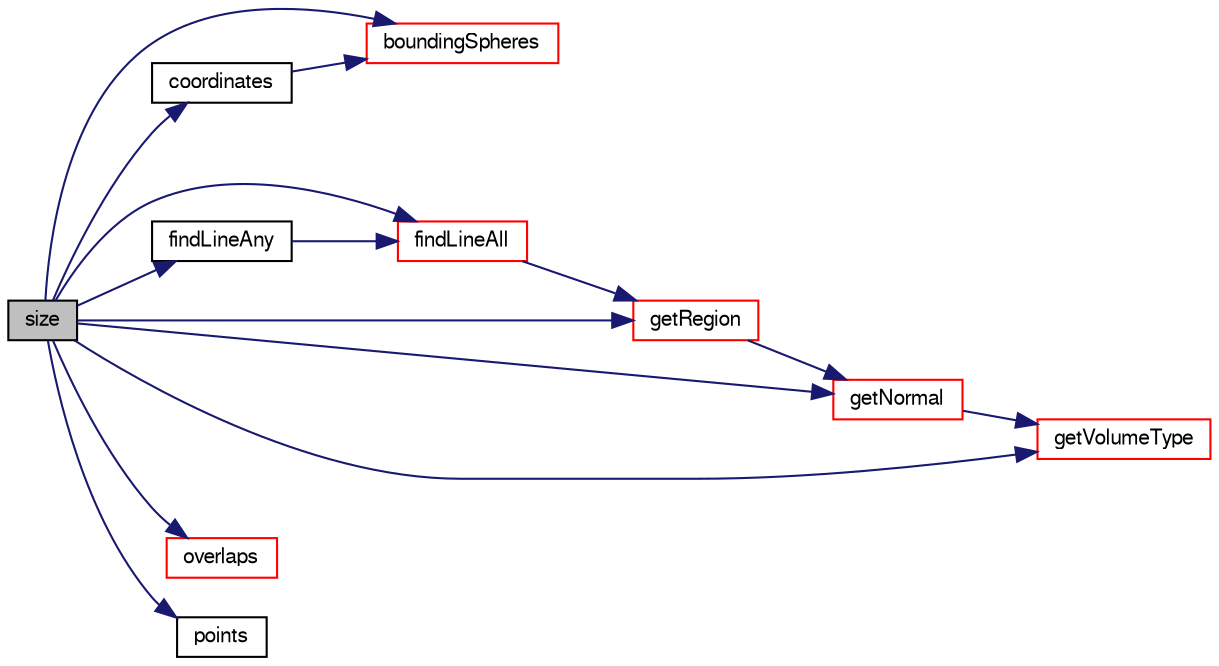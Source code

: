 digraph "size"
{
  bgcolor="transparent";
  edge [fontname="FreeSans",fontsize="10",labelfontname="FreeSans",labelfontsize="10"];
  node [fontname="FreeSans",fontsize="10",shape=record];
  rankdir="LR";
  Node17 [label="size",height=0.2,width=0.4,color="black", fillcolor="grey75", style="filled", fontcolor="black"];
  Node17 -> Node18 [color="midnightblue",fontsize="10",style="solid",fontname="FreeSans"];
  Node18 [label="boundingSpheres",height=0.2,width=0.4,color="red",URL="$a25226.html#a4f9baf018af105a4cd6d9c008d4d04ec",tooltip="Get bounding spheres (centre and radius squared), one per element. "];
  Node17 -> Node25 [color="midnightblue",fontsize="10",style="solid",fontname="FreeSans"];
  Node25 [label="coordinates",height=0.2,width=0.4,color="black",URL="$a25226.html#ad938704f9b1700904bb272de893ceacb",tooltip="Get representative set of element coordinates. "];
  Node25 -> Node18 [color="midnightblue",fontsize="10",style="solid",fontname="FreeSans"];
  Node17 -> Node26 [color="midnightblue",fontsize="10",style="solid",fontname="FreeSans"];
  Node26 [label="findLineAll",height=0.2,width=0.4,color="red",URL="$a25226.html#a32c00098bc496f0cc93bf1aebc19ee49",tooltip="Get all intersections in order from start to end. "];
  Node26 -> Node29 [color="midnightblue",fontsize="10",style="solid",fontname="FreeSans"];
  Node29 [label="getRegion",height=0.2,width=0.4,color="red",URL="$a25226.html#ab2bcdcc4dd1bdb5a9e1d1025292bdf24",tooltip="From a set of points and indices get the region. "];
  Node29 -> Node30 [color="midnightblue",fontsize="10",style="solid",fontname="FreeSans"];
  Node30 [label="getNormal",height=0.2,width=0.4,color="red",URL="$a25226.html#aa9abdb9ffe5f3cb1c2992ccb3bcc9e48",tooltip="From a set of points and indices get the normal. "];
  Node30 -> Node31 [color="midnightblue",fontsize="10",style="solid",fontname="FreeSans"];
  Node31 [label="getVolumeType",height=0.2,width=0.4,color="red",URL="$a25226.html#a1d3ba31549036f01425643d189858d2a",tooltip="Determine type (inside/outside/mixed) for point. unknown if. "];
  Node17 -> Node79 [color="midnightblue",fontsize="10",style="solid",fontname="FreeSans"];
  Node79 [label="findLineAny",height=0.2,width=0.4,color="black",URL="$a25226.html#a3cb961eda9c4705631ac1b5b1ca29b97",tooltip="Return any intersection on segment from start to end. "];
  Node79 -> Node26 [color="midnightblue",fontsize="10",style="solid",fontname="FreeSans"];
  Node17 -> Node30 [color="midnightblue",fontsize="10",style="solid",fontname="FreeSans"];
  Node17 -> Node29 [color="midnightblue",fontsize="10",style="solid",fontname="FreeSans"];
  Node17 -> Node31 [color="midnightblue",fontsize="10",style="solid",fontname="FreeSans"];
  Node17 -> Node80 [color="midnightblue",fontsize="10",style="solid",fontname="FreeSans"];
  Node80 [label="overlaps",height=0.2,width=0.4,color="red",URL="$a25226.html#a3551e1f2a2837eb8b79493199f8e89f8",tooltip="Does any part of the surface overlap the supplied bound box? "];
  Node17 -> Node86 [color="midnightblue",fontsize="10",style="solid",fontname="FreeSans"];
  Node86 [label="points",height=0.2,width=0.4,color="black",URL="$a25226.html#affb7cf1209e1e3af9a19a21860268ee5",tooltip="Get the points that define the surface. "];
}

